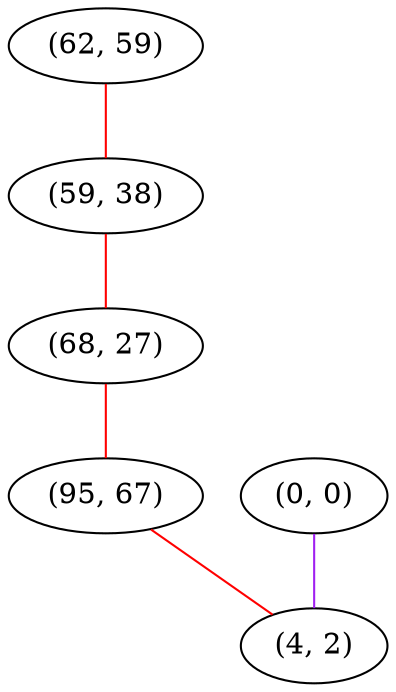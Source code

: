 graph "" {
"(62, 59)";
"(0, 0)";
"(59, 38)";
"(68, 27)";
"(95, 67)";
"(4, 2)";
"(62, 59)" -- "(59, 38)"  [color=red, key=0, weight=1];
"(0, 0)" -- "(4, 2)"  [color=purple, key=0, weight=4];
"(59, 38)" -- "(68, 27)"  [color=red, key=0, weight=1];
"(68, 27)" -- "(95, 67)"  [color=red, key=0, weight=1];
"(95, 67)" -- "(4, 2)"  [color=red, key=0, weight=1];
}
